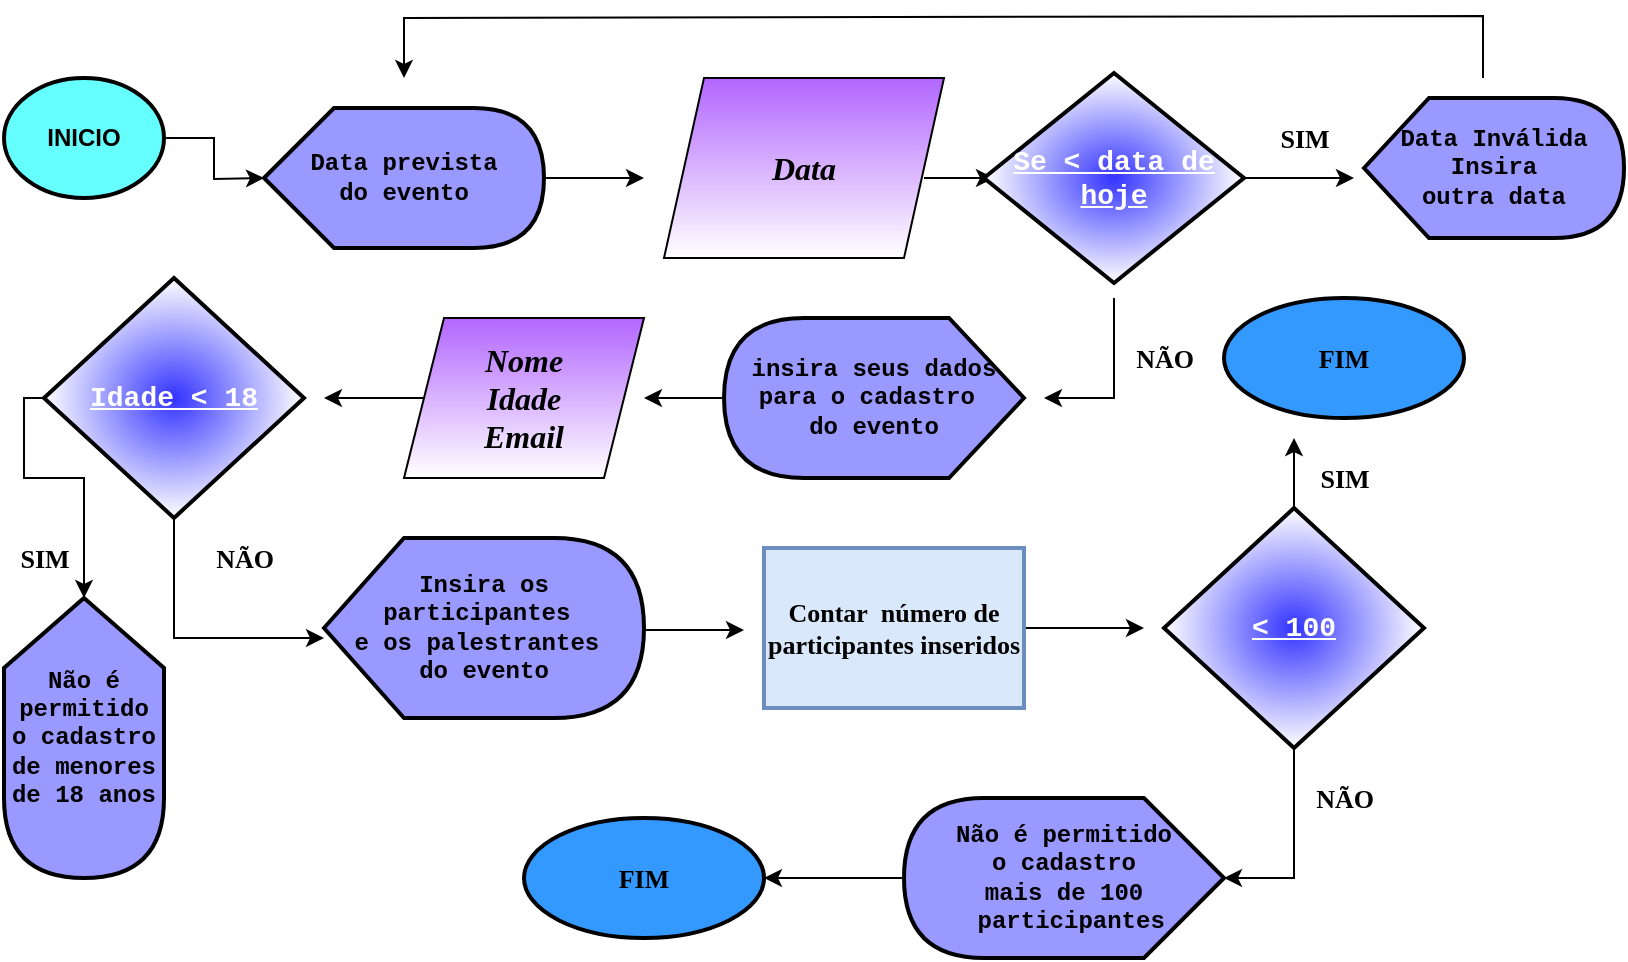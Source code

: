 <mxfile version="16.2.7" type="github"><diagram id="5_iLt0DSXDYqJeTZ-54R" name="Page-1"><mxGraphModel dx="1695" dy="1619" grid="1" gridSize="10" guides="1" tooltips="1" connect="1" arrows="1" fold="1" page="1" pageScale="1" pageWidth="827" pageHeight="1169" math="0" shadow="0"><root><mxCell id="0"/><mxCell id="1" parent="0"/><mxCell id="GtpcDsKAEs1PKxtvMYk4-5" value="" style="edgeStyle=orthogonalEdgeStyle;rounded=0;orthogonalLoop=1;jettySize=auto;html=1;fontFamily=Garamond;fontSize=13;" edge="1" parent="1" source="GtpcDsKAEs1PKxtvMYk4-1"><mxGeometry relative="1" as="geometry"><mxPoint x="130" y="50" as="targetPoint"/></mxGeometry></mxCell><mxCell id="GtpcDsKAEs1PKxtvMYk4-1" value="INICIO&lt;div style=&quot;text-align: justify&quot;&gt;&lt;/div&gt;" style="ellipse;whiteSpace=wrap;html=1;labelBackgroundColor=none;labelBorderColor=none;fontStyle=1;horizontal=1;fillColor=#66FFFF;strokeWidth=2;" vertex="1" parent="1"><mxGeometry width="80" height="60" as="geometry"/></mxCell><mxCell id="GtpcDsKAEs1PKxtvMYk4-9" value="" style="edgeStyle=orthogonalEdgeStyle;rounded=0;orthogonalLoop=1;jettySize=auto;html=1;fontFamily=Garamond;fontSize=13;" edge="1" parent="1"><mxGeometry relative="1" as="geometry"><mxPoint x="270" y="50" as="sourcePoint"/><mxPoint x="320" y="50" as="targetPoint"/></mxGeometry></mxCell><mxCell id="GtpcDsKAEs1PKxtvMYk4-11" value="" style="edgeStyle=orthogonalEdgeStyle;rounded=0;orthogonalLoop=1;jettySize=auto;html=1;fontFamily=Garamond;fontSize=13;" edge="1" parent="1"><mxGeometry relative="1" as="geometry"><mxPoint x="460" y="50" as="sourcePoint"/><mxPoint x="495" y="50" as="targetPoint"/></mxGeometry></mxCell><mxCell id="GtpcDsKAEs1PKxtvMYk4-13" value="" style="edgeStyle=orthogonalEdgeStyle;rounded=0;orthogonalLoop=1;jettySize=auto;html=1;fontFamily=Garamond;fontSize=13;" edge="1" parent="1" source="GtpcDsKAEs1PKxtvMYk4-10"><mxGeometry relative="1" as="geometry"><mxPoint x="675" y="50" as="targetPoint"/></mxGeometry></mxCell><mxCell id="GtpcDsKAEs1PKxtvMYk4-10" value="Se &amp;lt; data de hoje" style="rhombus;whiteSpace=wrap;html=1;fontSize=14;fontFamily=Courier New;labelBackgroundColor=none;fontStyle=5;fillColor=#3333FF;fontColor=#FFFFFF;strokeWidth=2;gradientColor=#ffffff;gradientDirection=radial;" vertex="1" parent="1"><mxGeometry x="490" y="-2.5" width="130" height="105" as="geometry"/></mxCell><mxCell id="GtpcDsKAEs1PKxtvMYk4-14" value="SIM" style="text;html=1;align=center;verticalAlign=middle;resizable=0;points=[];autosize=1;strokeColor=none;fillColor=none;fontSize=13;fontFamily=Garamond;fontStyle=1" vertex="1" parent="1"><mxGeometry x="630" y="20" width="40" height="20" as="geometry"/></mxCell><mxCell id="GtpcDsKAEs1PKxtvMYk4-15" value="" style="endArrow=classic;html=1;rounded=0;fontFamily=Garamond;fontSize=13;" edge="1" parent="1"><mxGeometry width="50" height="50" relative="1" as="geometry"><mxPoint x="555" y="110" as="sourcePoint"/><mxPoint x="520" y="160" as="targetPoint"/><Array as="points"><mxPoint x="555" y="160"/></Array></mxGeometry></mxCell><mxCell id="GtpcDsKAEs1PKxtvMYk4-16" value="NÃO" style="text;html=1;align=center;verticalAlign=middle;resizable=0;points=[];autosize=1;strokeColor=none;fillColor=none;fontSize=13;fontFamily=Garamond;fontStyle=1" vertex="1" parent="1"><mxGeometry x="555" y="130" width="50" height="20" as="geometry"/></mxCell><mxCell id="GtpcDsKAEs1PKxtvMYk4-17" value="Data Inválida&lt;br style=&quot;font-size: 12px&quot;&gt;Insira &lt;br&gt;outra data" style="shape=display;whiteSpace=wrap;html=1;labelBackgroundColor=none;fontFamily=Courier New;fontSize=12;strokeWidth=2;fillColor=#9999FF;fontStyle=1" vertex="1" parent="1"><mxGeometry x="680" y="10" width="130" height="70" as="geometry"/></mxCell><mxCell id="GtpcDsKAEs1PKxtvMYk4-19" value="Data prevista &lt;br&gt;do evento" style="shape=display;whiteSpace=wrap;html=1;labelBackgroundColor=none;fontFamily=Courier New;fontSize=12;strokeWidth=2;fillColor=#9999FF;fontStyle=1" vertex="1" parent="1"><mxGeometry x="130" y="15" width="140" height="70" as="geometry"/></mxCell><mxCell id="GtpcDsKAEs1PKxtvMYk4-22" value="" style="endArrow=classic;html=1;rounded=0;fontFamily=Garamond;fontSize=13;" edge="1" parent="1"><mxGeometry width="50" height="50" relative="1" as="geometry"><mxPoint x="739.5" as="sourcePoint"/><mxPoint x="200" as="targetPoint"/><Array as="points"><mxPoint x="739.5" y="-31"/><mxPoint x="200" y="-30"/></Array></mxGeometry></mxCell><mxCell id="GtpcDsKAEs1PKxtvMYk4-27" value="" style="edgeStyle=orthogonalEdgeStyle;rounded=0;orthogonalLoop=1;jettySize=auto;html=1;fontFamily=Garamond;fontSize=13;" edge="1" parent="1" source="GtpcDsKAEs1PKxtvMYk4-25"><mxGeometry relative="1" as="geometry"><mxPoint x="320" y="160" as="targetPoint"/></mxGeometry></mxCell><mxCell id="GtpcDsKAEs1PKxtvMYk4-25" value="&lt;div style=&quot;font-size: 12px&quot;&gt;insira seus dados para o&amp;nbsp;&lt;span&gt;cadastro&amp;nbsp;&lt;/span&gt;&lt;/div&gt;&lt;div style=&quot;font-size: 12px&quot;&gt;do evento&lt;/div&gt;" style="shape=display;whiteSpace=wrap;html=1;labelBackgroundColor=none;fontFamily=Courier New;fontSize=12;direction=west;align=center;strokeWidth=2;fillColor=#9999FF;fontStyle=1" vertex="1" parent="1"><mxGeometry x="360" y="120" width="150" height="80" as="geometry"/></mxCell><mxCell id="GtpcDsKAEs1PKxtvMYk4-29" value="" style="edgeStyle=orthogonalEdgeStyle;rounded=0;orthogonalLoop=1;jettySize=auto;html=1;fontFamily=Garamond;fontSize=13;" edge="1" parent="1" source="GtpcDsKAEs1PKxtvMYk4-26"><mxGeometry relative="1" as="geometry"><mxPoint x="160" y="160" as="targetPoint"/></mxGeometry></mxCell><mxCell id="GtpcDsKAEs1PKxtvMYk4-28" value="Idade &amp;lt; 18" style="rhombus;whiteSpace=wrap;html=1;fontSize=14;fontFamily=Courier New;labelBackgroundColor=none;fontStyle=5;fillColor=#3333FF;fontColor=#FFFFFF;strokeWidth=2;gradientColor=#ffffff;gradientDirection=radial;" vertex="1" parent="1"><mxGeometry x="20" y="100" width="130" height="120" as="geometry"/></mxCell><mxCell id="GtpcDsKAEs1PKxtvMYk4-30" value="" style="endArrow=classic;html=1;rounded=0;fontFamily=Garamond;fontSize=13;" edge="1" parent="1"><mxGeometry width="50" height="50" relative="1" as="geometry"><mxPoint x="10" y="160" as="sourcePoint"/><mxPoint x="40" y="260" as="targetPoint"/><Array as="points"><mxPoint x="20" y="160"/><mxPoint x="10" y="160"/><mxPoint x="10" y="200"/><mxPoint x="40" y="200"/></Array></mxGeometry></mxCell><mxCell id="GtpcDsKAEs1PKxtvMYk4-32" value="Não é permitido &lt;br style=&quot;font-size: 12px;&quot;&gt;o cadastro &lt;br style=&quot;font-size: 12px;&quot;&gt;de menores &lt;br style=&quot;font-size: 12px;&quot;&gt;de 18 anos" style="shape=display;whiteSpace=wrap;html=1;labelBackgroundColor=none;fontFamily=Courier New;fontSize=12;direction=south;align=center;strokeWidth=2;fillColor=#9999FF;fontStyle=1" vertex="1" parent="1"><mxGeometry y="260" width="80" height="140" as="geometry"/></mxCell><mxCell id="GtpcDsKAEs1PKxtvMYk4-33" value="SIM" style="text;html=1;align=center;verticalAlign=middle;resizable=0;points=[];autosize=1;strokeColor=none;fillColor=none;fontSize=13;fontFamily=Garamond;fontStyle=1" vertex="1" parent="1"><mxGeometry y="230" width="40" height="20" as="geometry"/></mxCell><mxCell id="GtpcDsKAEs1PKxtvMYk4-34" value="" style="endArrow=classic;html=1;rounded=0;fontFamily=Garamond;fontSize=13;exitX=0.5;exitY=1;exitDx=0;exitDy=0;" edge="1" parent="1" source="GtpcDsKAEs1PKxtvMYk4-28"><mxGeometry width="50" height="50" relative="1" as="geometry"><mxPoint x="80" y="260" as="sourcePoint"/><mxPoint x="160" y="280" as="targetPoint"/><Array as="points"><mxPoint x="85" y="260"/><mxPoint x="85" y="280"/></Array></mxGeometry></mxCell><mxCell id="GtpcDsKAEs1PKxtvMYk4-35" value="NÃO" style="text;html=1;align=center;verticalAlign=middle;resizable=0;points=[];autosize=1;strokeColor=none;fillColor=none;fontSize=13;fontFamily=Garamond;fontStyle=1" vertex="1" parent="1"><mxGeometry x="95" y="230" width="50" height="20" as="geometry"/></mxCell><mxCell id="GtpcDsKAEs1PKxtvMYk4-36" value="&lt;div style=&quot;font-size: 12px;&quot;&gt;Insira os participantes&amp;nbsp;&lt;/div&gt;&lt;div style=&quot;font-size: 12px;&quot;&gt;e os palestrantes&amp;nbsp;&lt;/div&gt;&lt;div style=&quot;font-size: 12px;&quot;&gt;do evento&lt;/div&gt;" style="shape=display;whiteSpace=wrap;html=1;labelBackgroundColor=none;fontFamily=Courier New;fontSize=12;direction=east;align=center;strokeWidth=2;fillColor=#9999FF;fontStyle=1" vertex="1" parent="1"><mxGeometry x="160" y="230" width="160" height="90" as="geometry"/></mxCell><mxCell id="GtpcDsKAEs1PKxtvMYk4-41" value="" style="edgeStyle=orthogonalEdgeStyle;rounded=0;orthogonalLoop=1;jettySize=auto;html=1;fontFamily=Garamond;fontSize=13;" edge="1" parent="1" source="GtpcDsKAEs1PKxtvMYk4-37"><mxGeometry relative="1" as="geometry"><mxPoint x="570" y="275" as="targetPoint"/></mxGeometry></mxCell><mxCell id="GtpcDsKAEs1PKxtvMYk4-37" value="Contar&amp;nbsp; número de participantes inseridos" style="whiteSpace=wrap;html=1;fontSize=13;fontFamily=Garamond;labelBackgroundColor=none;fontStyle=1;strokeWidth=2;fillColor=#dae8fc;strokeColor=#6c8ebf;" vertex="1" parent="1"><mxGeometry x="380" y="235" width="130" height="80" as="geometry"/></mxCell><mxCell id="GtpcDsKAEs1PKxtvMYk4-39" value="" style="endArrow=classic;html=1;rounded=0;fontFamily=Garamond;fontSize=13;" edge="1" parent="1"><mxGeometry width="50" height="50" relative="1" as="geometry"><mxPoint x="321" y="276" as="sourcePoint"/><mxPoint x="370" y="276" as="targetPoint"/></mxGeometry></mxCell><mxCell id="GtpcDsKAEs1PKxtvMYk4-45" value="" style="edgeStyle=orthogonalEdgeStyle;rounded=0;orthogonalLoop=1;jettySize=auto;html=1;fontFamily=Garamond;fontSize=13;" edge="1" parent="1" source="GtpcDsKAEs1PKxtvMYk4-40"><mxGeometry relative="1" as="geometry"><mxPoint x="645" y="180" as="targetPoint"/></mxGeometry></mxCell><mxCell id="GtpcDsKAEs1PKxtvMYk4-48" value="" style="edgeStyle=orthogonalEdgeStyle;rounded=0;orthogonalLoop=1;jettySize=auto;html=1;fontFamily=Garamond;fontSize=13;entryX=0;entryY=0.5;entryDx=0;entryDy=0;entryPerimeter=0;" edge="1" parent="1" source="GtpcDsKAEs1PKxtvMYk4-40" target="GtpcDsKAEs1PKxtvMYk4-50"><mxGeometry relative="1" as="geometry"><mxPoint x="645" y="400" as="targetPoint"/></mxGeometry></mxCell><mxCell id="GtpcDsKAEs1PKxtvMYk4-40" value="&amp;lt; 100" style="rhombus;whiteSpace=wrap;html=1;fontSize=14;fontFamily=Courier New;labelBackgroundColor=none;fontStyle=5;fillColor=#3333FF;fontColor=#FFFFFF;strokeWidth=2;gradientColor=#ffffff;gradientDirection=radial;" vertex="1" parent="1"><mxGeometry x="580" y="215" width="130" height="120" as="geometry"/></mxCell><mxCell id="GtpcDsKAEs1PKxtvMYk4-44" value="FIM" style="ellipse;whiteSpace=wrap;html=1;fontSize=13;fontFamily=Garamond;labelBackgroundColor=none;fillColor=#3399FF;strokeWidth=2;fontStyle=1" vertex="1" parent="1"><mxGeometry x="610" y="110" width="120" height="60" as="geometry"/></mxCell><mxCell id="GtpcDsKAEs1PKxtvMYk4-46" value="SIM" style="text;html=1;align=center;verticalAlign=middle;resizable=0;points=[];autosize=1;strokeColor=none;fillColor=none;fontSize=13;fontFamily=Garamond;fontStyle=1" vertex="1" parent="1"><mxGeometry x="650" y="190" width="40" height="20" as="geometry"/></mxCell><mxCell id="GtpcDsKAEs1PKxtvMYk4-52" value="" style="edgeStyle=orthogonalEdgeStyle;rounded=0;orthogonalLoop=1;jettySize=auto;html=1;fontFamily=Garamond;fontSize=13;" edge="1" parent="1" source="GtpcDsKAEs1PKxtvMYk4-50" target="GtpcDsKAEs1PKxtvMYk4-51"><mxGeometry relative="1" as="geometry"/></mxCell><mxCell id="GtpcDsKAEs1PKxtvMYk4-50" value="Não é permitido &lt;br style=&quot;font-size: 12px;&quot;&gt;o cadastro &lt;br style=&quot;font-size: 12px;&quot;&gt;mais de 100&lt;br style=&quot;font-size: 12px;&quot;&gt;&amp;nbsp;participantes" style="shape=display;whiteSpace=wrap;html=1;labelBackgroundColor=none;fontFamily=Courier New;fontSize=12;direction=west;align=center;strokeWidth=2;fillColor=#9999FF;fontStyle=1" vertex="1" parent="1"><mxGeometry x="450" y="360" width="160" height="80" as="geometry"/></mxCell><mxCell id="GtpcDsKAEs1PKxtvMYk4-51" value="FIM" style="ellipse;whiteSpace=wrap;html=1;fontSize=13;fontFamily=Garamond;labelBackgroundColor=none;fillColor=#3399FF;strokeWidth=2;fontStyle=1" vertex="1" parent="1"><mxGeometry x="260" y="370" width="120" height="60" as="geometry"/></mxCell><mxCell id="GtpcDsKAEs1PKxtvMYk4-53" value="NÃO" style="text;html=1;align=center;verticalAlign=middle;resizable=0;points=[];autosize=1;strokeColor=none;fillColor=none;fontSize=13;fontFamily=Garamond;fontStyle=1" vertex="1" parent="1"><mxGeometry x="645" y="350" width="50" height="20" as="geometry"/></mxCell><mxCell id="GtpcDsKAEs1PKxtvMYk4-21" value="Data" style="shape=parallelogram;perimeter=parallelogramPerimeter;whiteSpace=wrap;html=1;fixedSize=1;labelBackgroundColor=none;fontFamily=Times New Roman;fontSize=16;fontStyle=3;rotation=0;fillColor=#B266FF;gradientColor=#ffffff;" vertex="1" parent="1"><mxGeometry x="330" width="140" height="90" as="geometry"/></mxCell><mxCell id="GtpcDsKAEs1PKxtvMYk4-26" value="Nome&lt;br style=&quot;font-size: 16px;&quot;&gt;Idade&lt;br style=&quot;font-size: 16px;&quot;&gt;Email" style="shape=parallelogram;perimeter=parallelogramPerimeter;whiteSpace=wrap;html=1;fixedSize=1;fontSize=16;fontFamily=Times New Roman;labelBackgroundColor=none;fontStyle=3;rotation=0;fillColor=#B266FF;gradientColor=#ffffff;" vertex="1" parent="1"><mxGeometry x="200" y="120" width="120" height="80" as="geometry"/></mxCell></root></mxGraphModel></diagram></mxfile>